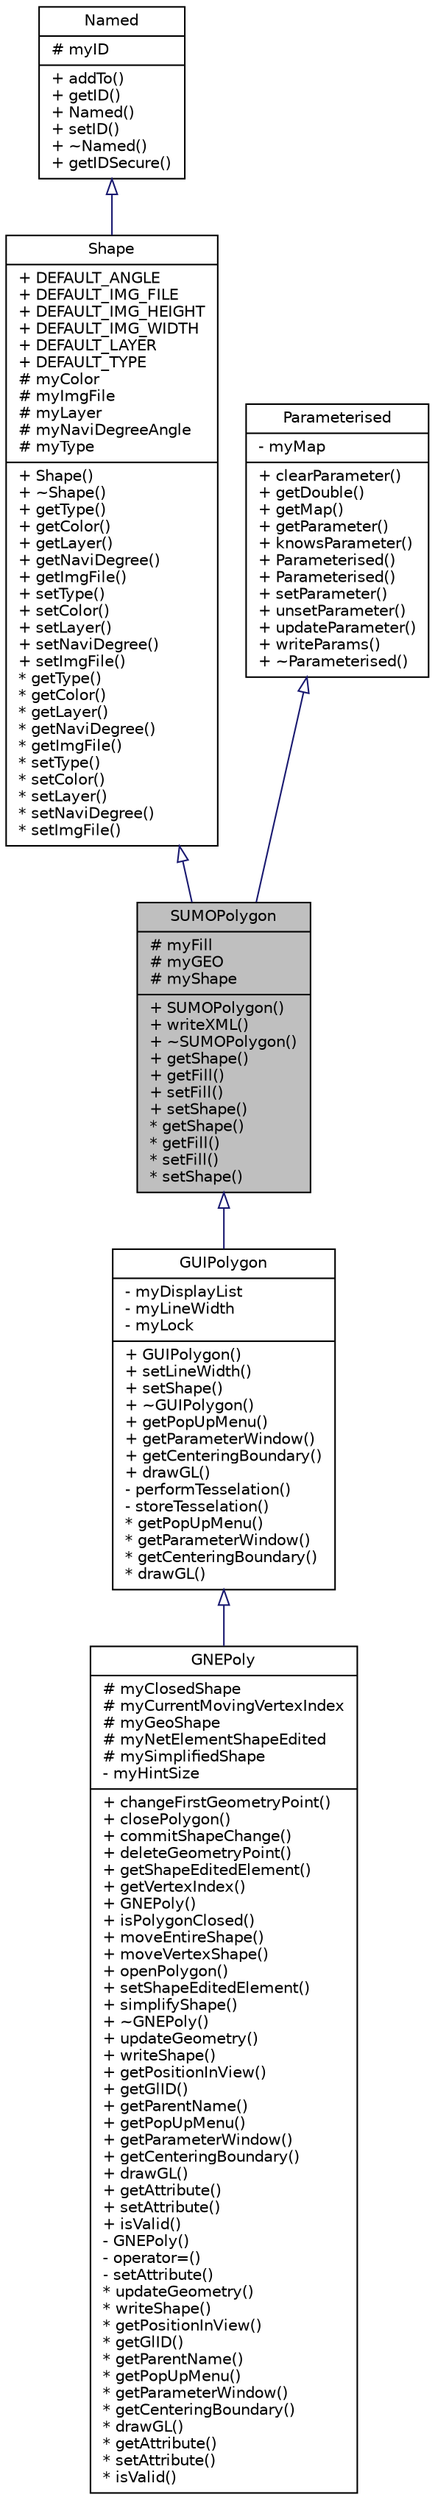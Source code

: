 digraph "SUMOPolygon"
{
  edge [fontname="Helvetica",fontsize="10",labelfontname="Helvetica",labelfontsize="10"];
  node [fontname="Helvetica",fontsize="10",shape=record];
  Node0 [label="{SUMOPolygon\n|# myFill\l# myGEO\l# myShape\l|+ SUMOPolygon()\l+ writeXML()\l+ ~SUMOPolygon()\l+ getShape()\l+ getFill()\l+ setFill()\l+ setShape()\l* getShape()\l* getFill()\l* setFill()\l* setShape()\l}",height=0.2,width=0.4,color="black", fillcolor="grey75", style="filled", fontcolor="black"];
  Node1 -> Node0 [dir="back",color="midnightblue",fontsize="10",style="solid",arrowtail="onormal",fontname="Helvetica"];
  Node1 [label="{Shape\n|+ DEFAULT_ANGLE\l+ DEFAULT_IMG_FILE\l+ DEFAULT_IMG_HEIGHT\l+ DEFAULT_IMG_WIDTH\l+ DEFAULT_LAYER\l+ DEFAULT_TYPE\l# myColor\l# myImgFile\l# myLayer\l# myNaviDegreeAngle\l# myType\l|+ Shape()\l+ ~Shape()\l+ getType()\l+ getColor()\l+ getLayer()\l+ getNaviDegree()\l+ getImgFile()\l+ setType()\l+ setColor()\l+ setLayer()\l+ setNaviDegree()\l+ setImgFile()\l* getType()\l* getColor()\l* getLayer()\l* getNaviDegree()\l* getImgFile()\l* setType()\l* setColor()\l* setLayer()\l* setNaviDegree()\l* setImgFile()\l}",height=0.2,width=0.4,color="black", fillcolor="white", style="filled",URL="$d7/da7/class_shape.html",tooltip="A 2D- or 3D-Shape. "];
  Node2 -> Node1 [dir="back",color="midnightblue",fontsize="10",style="solid",arrowtail="onormal",fontname="Helvetica"];
  Node2 [label="{Named\n|# myID\l|+ addTo()\l+ getID()\l+ Named()\l+ setID()\l+ ~Named()\l+ getIDSecure()\l}",height=0.2,width=0.4,color="black", fillcolor="white", style="filled",URL="$d5/dbf/class_named.html",tooltip="Base class for objects which have an id. "];
  Node3 -> Node0 [dir="back",color="midnightblue",fontsize="10",style="solid",arrowtail="onormal",fontname="Helvetica"];
  Node3 [label="{Parameterised\n|- myMap\l|+ clearParameter()\l+ getDouble()\l+ getMap()\l+ getParameter()\l+ knowsParameter()\l+ Parameterised()\l+ Parameterised()\l+ setParameter()\l+ unsetParameter()\l+ updateParameter()\l+ writeParams()\l+ ~Parameterised()\l}",height=0.2,width=0.4,color="black", fillcolor="white", style="filled",URL="$d7/dc7/class_parameterised.html",tooltip="An upper class for objects with additional parameters. "];
  Node0 -> Node4 [dir="back",color="midnightblue",fontsize="10",style="solid",arrowtail="onormal",fontname="Helvetica"];
  Node4 [label="{GUIPolygon\n|- myDisplayList\l- myLineWidth\l- myLock\l|+ GUIPolygon()\l+ setLineWidth()\l+ setShape()\l+ ~GUIPolygon()\l+ getPopUpMenu()\l+ getParameterWindow()\l+ getCenteringBoundary()\l+ drawGL()\l- performTesselation()\l- storeTesselation()\l* getPopUpMenu()\l* getParameterWindow()\l* getCenteringBoundary()\l* drawGL()\l}",height=0.2,width=0.4,color="black", fillcolor="white", style="filled",URL="$da/d4d/class_g_u_i_polygon.html"];
  Node4 -> Node5 [dir="back",color="midnightblue",fontsize="10",style="solid",arrowtail="onormal",fontname="Helvetica"];
  Node5 [label="{GNEPoly\n|# myClosedShape\l# myCurrentMovingVertexIndex\l# myGeoShape\l# myNetElementShapeEdited\l# mySimplifiedShape\l- myHintSize\l|+ changeFirstGeometryPoint()\l+ closePolygon()\l+ commitShapeChange()\l+ deleteGeometryPoint()\l+ getShapeEditedElement()\l+ getVertexIndex()\l+ GNEPoly()\l+ isPolygonClosed()\l+ moveEntireShape()\l+ moveVertexShape()\l+ openPolygon()\l+ setShapeEditedElement()\l+ simplifyShape()\l+ ~GNEPoly()\l+ updateGeometry()\l+ writeShape()\l+ getPositionInView()\l+ getGlID()\l+ getParentName()\l+ getPopUpMenu()\l+ getParameterWindow()\l+ getCenteringBoundary()\l+ drawGL()\l+ getAttribute()\l+ setAttribute()\l+ isValid()\l- GNEPoly()\l- operator=()\l- setAttribute()\l* updateGeometry()\l* writeShape()\l* getPositionInView()\l* getGlID()\l* getParentName()\l* getPopUpMenu()\l* getParameterWindow()\l* getCenteringBoundary()\l* drawGL()\l* getAttribute()\l* setAttribute()\l* isValid()\l}",height=0.2,width=0.4,color="black", fillcolor="white", style="filled",URL="$d6/d46/class_g_n_e_poly.html"];
}
